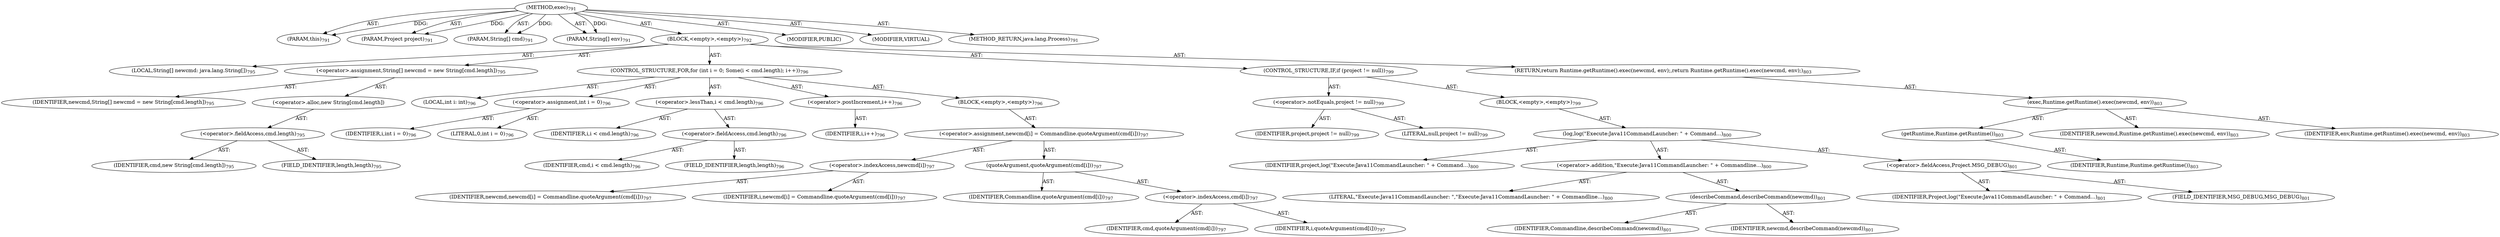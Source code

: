 digraph "exec" {  
"111669149726" [label = <(METHOD,exec)<SUB>791</SUB>> ]
"115964117064" [label = <(PARAM,this)<SUB>791</SUB>> ]
"115964117065" [label = <(PARAM,Project project)<SUB>791</SUB>> ]
"115964117066" [label = <(PARAM,String[] cmd)<SUB>791</SUB>> ]
"115964117067" [label = <(PARAM,String[] env)<SUB>791</SUB>> ]
"25769803887" [label = <(BLOCK,&lt;empty&gt;,&lt;empty&gt;)<SUB>792</SUB>> ]
"94489280555" [label = <(LOCAL,String[] newcmd: java.lang.String[])<SUB>795</SUB>> ]
"30064771447" [label = <(&lt;operator&gt;.assignment,String[] newcmd = new String[cmd.length])<SUB>795</SUB>> ]
"68719477066" [label = <(IDENTIFIER,newcmd,String[] newcmd = new String[cmd.length])<SUB>795</SUB>> ]
"30064771448" [label = <(&lt;operator&gt;.alloc,new String[cmd.length])> ]
"30064771449" [label = <(&lt;operator&gt;.fieldAccess,cmd.length)<SUB>795</SUB>> ]
"68719477067" [label = <(IDENTIFIER,cmd,new String[cmd.length])<SUB>795</SUB>> ]
"55834574923" [label = <(FIELD_IDENTIFIER,length,length)<SUB>795</SUB>> ]
"47244640329" [label = <(CONTROL_STRUCTURE,FOR,for (int i = 0; Some(i &lt; cmd.length); i++))<SUB>796</SUB>> ]
"94489280556" [label = <(LOCAL,int i: int)<SUB>796</SUB>> ]
"30064771450" [label = <(&lt;operator&gt;.assignment,int i = 0)<SUB>796</SUB>> ]
"68719477068" [label = <(IDENTIFIER,i,int i = 0)<SUB>796</SUB>> ]
"90194313322" [label = <(LITERAL,0,int i = 0)<SUB>796</SUB>> ]
"30064771451" [label = <(&lt;operator&gt;.lessThan,i &lt; cmd.length)<SUB>796</SUB>> ]
"68719477069" [label = <(IDENTIFIER,i,i &lt; cmd.length)<SUB>796</SUB>> ]
"30064771452" [label = <(&lt;operator&gt;.fieldAccess,cmd.length)<SUB>796</SUB>> ]
"68719477070" [label = <(IDENTIFIER,cmd,i &lt; cmd.length)<SUB>796</SUB>> ]
"55834574924" [label = <(FIELD_IDENTIFIER,length,length)<SUB>796</SUB>> ]
"30064771453" [label = <(&lt;operator&gt;.postIncrement,i++)<SUB>796</SUB>> ]
"68719477071" [label = <(IDENTIFIER,i,i++)<SUB>796</SUB>> ]
"25769803888" [label = <(BLOCK,&lt;empty&gt;,&lt;empty&gt;)<SUB>796</SUB>> ]
"30064771454" [label = <(&lt;operator&gt;.assignment,newcmd[i] = Commandline.quoteArgument(cmd[i]))<SUB>797</SUB>> ]
"30064771455" [label = <(&lt;operator&gt;.indexAccess,newcmd[i])<SUB>797</SUB>> ]
"68719477072" [label = <(IDENTIFIER,newcmd,newcmd[i] = Commandline.quoteArgument(cmd[i]))<SUB>797</SUB>> ]
"68719477073" [label = <(IDENTIFIER,i,newcmd[i] = Commandline.quoteArgument(cmd[i]))<SUB>797</SUB>> ]
"30064771456" [label = <(quoteArgument,quoteArgument(cmd[i]))<SUB>797</SUB>> ]
"68719477074" [label = <(IDENTIFIER,Commandline,quoteArgument(cmd[i]))<SUB>797</SUB>> ]
"30064771457" [label = <(&lt;operator&gt;.indexAccess,cmd[i])<SUB>797</SUB>> ]
"68719477075" [label = <(IDENTIFIER,cmd,quoteArgument(cmd[i]))<SUB>797</SUB>> ]
"68719477076" [label = <(IDENTIFIER,i,quoteArgument(cmd[i]))<SUB>797</SUB>> ]
"47244640330" [label = <(CONTROL_STRUCTURE,IF,if (project != null))<SUB>799</SUB>> ]
"30064771458" [label = <(&lt;operator&gt;.notEquals,project != null)<SUB>799</SUB>> ]
"68719477077" [label = <(IDENTIFIER,project,project != null)<SUB>799</SUB>> ]
"90194313323" [label = <(LITERAL,null,project != null)<SUB>799</SUB>> ]
"25769803889" [label = <(BLOCK,&lt;empty&gt;,&lt;empty&gt;)<SUB>799</SUB>> ]
"30064771459" [label = <(log,log(&quot;Execute:Java11CommandLauncher: &quot; + Command...)<SUB>800</SUB>> ]
"68719477078" [label = <(IDENTIFIER,project,log(&quot;Execute:Java11CommandLauncher: &quot; + Command...)<SUB>800</SUB>> ]
"30064771460" [label = <(&lt;operator&gt;.addition,&quot;Execute:Java11CommandLauncher: &quot; + Commandline...)<SUB>800</SUB>> ]
"90194313324" [label = <(LITERAL,&quot;Execute:Java11CommandLauncher: &quot;,&quot;Execute:Java11CommandLauncher: &quot; + Commandline...)<SUB>800</SUB>> ]
"30064771461" [label = <(describeCommand,describeCommand(newcmd))<SUB>801</SUB>> ]
"68719477079" [label = <(IDENTIFIER,Commandline,describeCommand(newcmd))<SUB>801</SUB>> ]
"68719477080" [label = <(IDENTIFIER,newcmd,describeCommand(newcmd))<SUB>801</SUB>> ]
"30064771462" [label = <(&lt;operator&gt;.fieldAccess,Project.MSG_DEBUG)<SUB>801</SUB>> ]
"68719477081" [label = <(IDENTIFIER,Project,log(&quot;Execute:Java11CommandLauncher: &quot; + Command...)<SUB>801</SUB>> ]
"55834574925" [label = <(FIELD_IDENTIFIER,MSG_DEBUG,MSG_DEBUG)<SUB>801</SUB>> ]
"146028888091" [label = <(RETURN,return Runtime.getRuntime().exec(newcmd, env);,return Runtime.getRuntime().exec(newcmd, env);)<SUB>803</SUB>> ]
"30064771463" [label = <(exec,Runtime.getRuntime().exec(newcmd, env))<SUB>803</SUB>> ]
"30064771464" [label = <(getRuntime,Runtime.getRuntime())<SUB>803</SUB>> ]
"68719477082" [label = <(IDENTIFIER,Runtime,Runtime.getRuntime())<SUB>803</SUB>> ]
"68719477083" [label = <(IDENTIFIER,newcmd,Runtime.getRuntime().exec(newcmd, env))<SUB>803</SUB>> ]
"68719477084" [label = <(IDENTIFIER,env,Runtime.getRuntime().exec(newcmd, env))<SUB>803</SUB>> ]
"133143986259" [label = <(MODIFIER,PUBLIC)> ]
"133143986260" [label = <(MODIFIER,VIRTUAL)> ]
"128849018910" [label = <(METHOD_RETURN,java.lang.Process)<SUB>791</SUB>> ]
  "111669149726" -> "115964117064"  [ label = "AST: "] 
  "111669149726" -> "115964117065"  [ label = "AST: "] 
  "111669149726" -> "115964117066"  [ label = "AST: "] 
  "111669149726" -> "115964117067"  [ label = "AST: "] 
  "111669149726" -> "25769803887"  [ label = "AST: "] 
  "111669149726" -> "133143986259"  [ label = "AST: "] 
  "111669149726" -> "133143986260"  [ label = "AST: "] 
  "111669149726" -> "128849018910"  [ label = "AST: "] 
  "25769803887" -> "94489280555"  [ label = "AST: "] 
  "25769803887" -> "30064771447"  [ label = "AST: "] 
  "25769803887" -> "47244640329"  [ label = "AST: "] 
  "25769803887" -> "47244640330"  [ label = "AST: "] 
  "25769803887" -> "146028888091"  [ label = "AST: "] 
  "30064771447" -> "68719477066"  [ label = "AST: "] 
  "30064771447" -> "30064771448"  [ label = "AST: "] 
  "30064771448" -> "30064771449"  [ label = "AST: "] 
  "30064771449" -> "68719477067"  [ label = "AST: "] 
  "30064771449" -> "55834574923"  [ label = "AST: "] 
  "47244640329" -> "94489280556"  [ label = "AST: "] 
  "47244640329" -> "30064771450"  [ label = "AST: "] 
  "47244640329" -> "30064771451"  [ label = "AST: "] 
  "47244640329" -> "30064771453"  [ label = "AST: "] 
  "47244640329" -> "25769803888"  [ label = "AST: "] 
  "30064771450" -> "68719477068"  [ label = "AST: "] 
  "30064771450" -> "90194313322"  [ label = "AST: "] 
  "30064771451" -> "68719477069"  [ label = "AST: "] 
  "30064771451" -> "30064771452"  [ label = "AST: "] 
  "30064771452" -> "68719477070"  [ label = "AST: "] 
  "30064771452" -> "55834574924"  [ label = "AST: "] 
  "30064771453" -> "68719477071"  [ label = "AST: "] 
  "25769803888" -> "30064771454"  [ label = "AST: "] 
  "30064771454" -> "30064771455"  [ label = "AST: "] 
  "30064771454" -> "30064771456"  [ label = "AST: "] 
  "30064771455" -> "68719477072"  [ label = "AST: "] 
  "30064771455" -> "68719477073"  [ label = "AST: "] 
  "30064771456" -> "68719477074"  [ label = "AST: "] 
  "30064771456" -> "30064771457"  [ label = "AST: "] 
  "30064771457" -> "68719477075"  [ label = "AST: "] 
  "30064771457" -> "68719477076"  [ label = "AST: "] 
  "47244640330" -> "30064771458"  [ label = "AST: "] 
  "47244640330" -> "25769803889"  [ label = "AST: "] 
  "30064771458" -> "68719477077"  [ label = "AST: "] 
  "30064771458" -> "90194313323"  [ label = "AST: "] 
  "25769803889" -> "30064771459"  [ label = "AST: "] 
  "30064771459" -> "68719477078"  [ label = "AST: "] 
  "30064771459" -> "30064771460"  [ label = "AST: "] 
  "30064771459" -> "30064771462"  [ label = "AST: "] 
  "30064771460" -> "90194313324"  [ label = "AST: "] 
  "30064771460" -> "30064771461"  [ label = "AST: "] 
  "30064771461" -> "68719477079"  [ label = "AST: "] 
  "30064771461" -> "68719477080"  [ label = "AST: "] 
  "30064771462" -> "68719477081"  [ label = "AST: "] 
  "30064771462" -> "55834574925"  [ label = "AST: "] 
  "146028888091" -> "30064771463"  [ label = "AST: "] 
  "30064771463" -> "30064771464"  [ label = "AST: "] 
  "30064771463" -> "68719477083"  [ label = "AST: "] 
  "30064771463" -> "68719477084"  [ label = "AST: "] 
  "30064771464" -> "68719477082"  [ label = "AST: "] 
  "111669149726" -> "115964117064"  [ label = "DDG: "] 
  "111669149726" -> "115964117065"  [ label = "DDG: "] 
  "111669149726" -> "115964117066"  [ label = "DDG: "] 
  "111669149726" -> "115964117067"  [ label = "DDG: "] 
}
